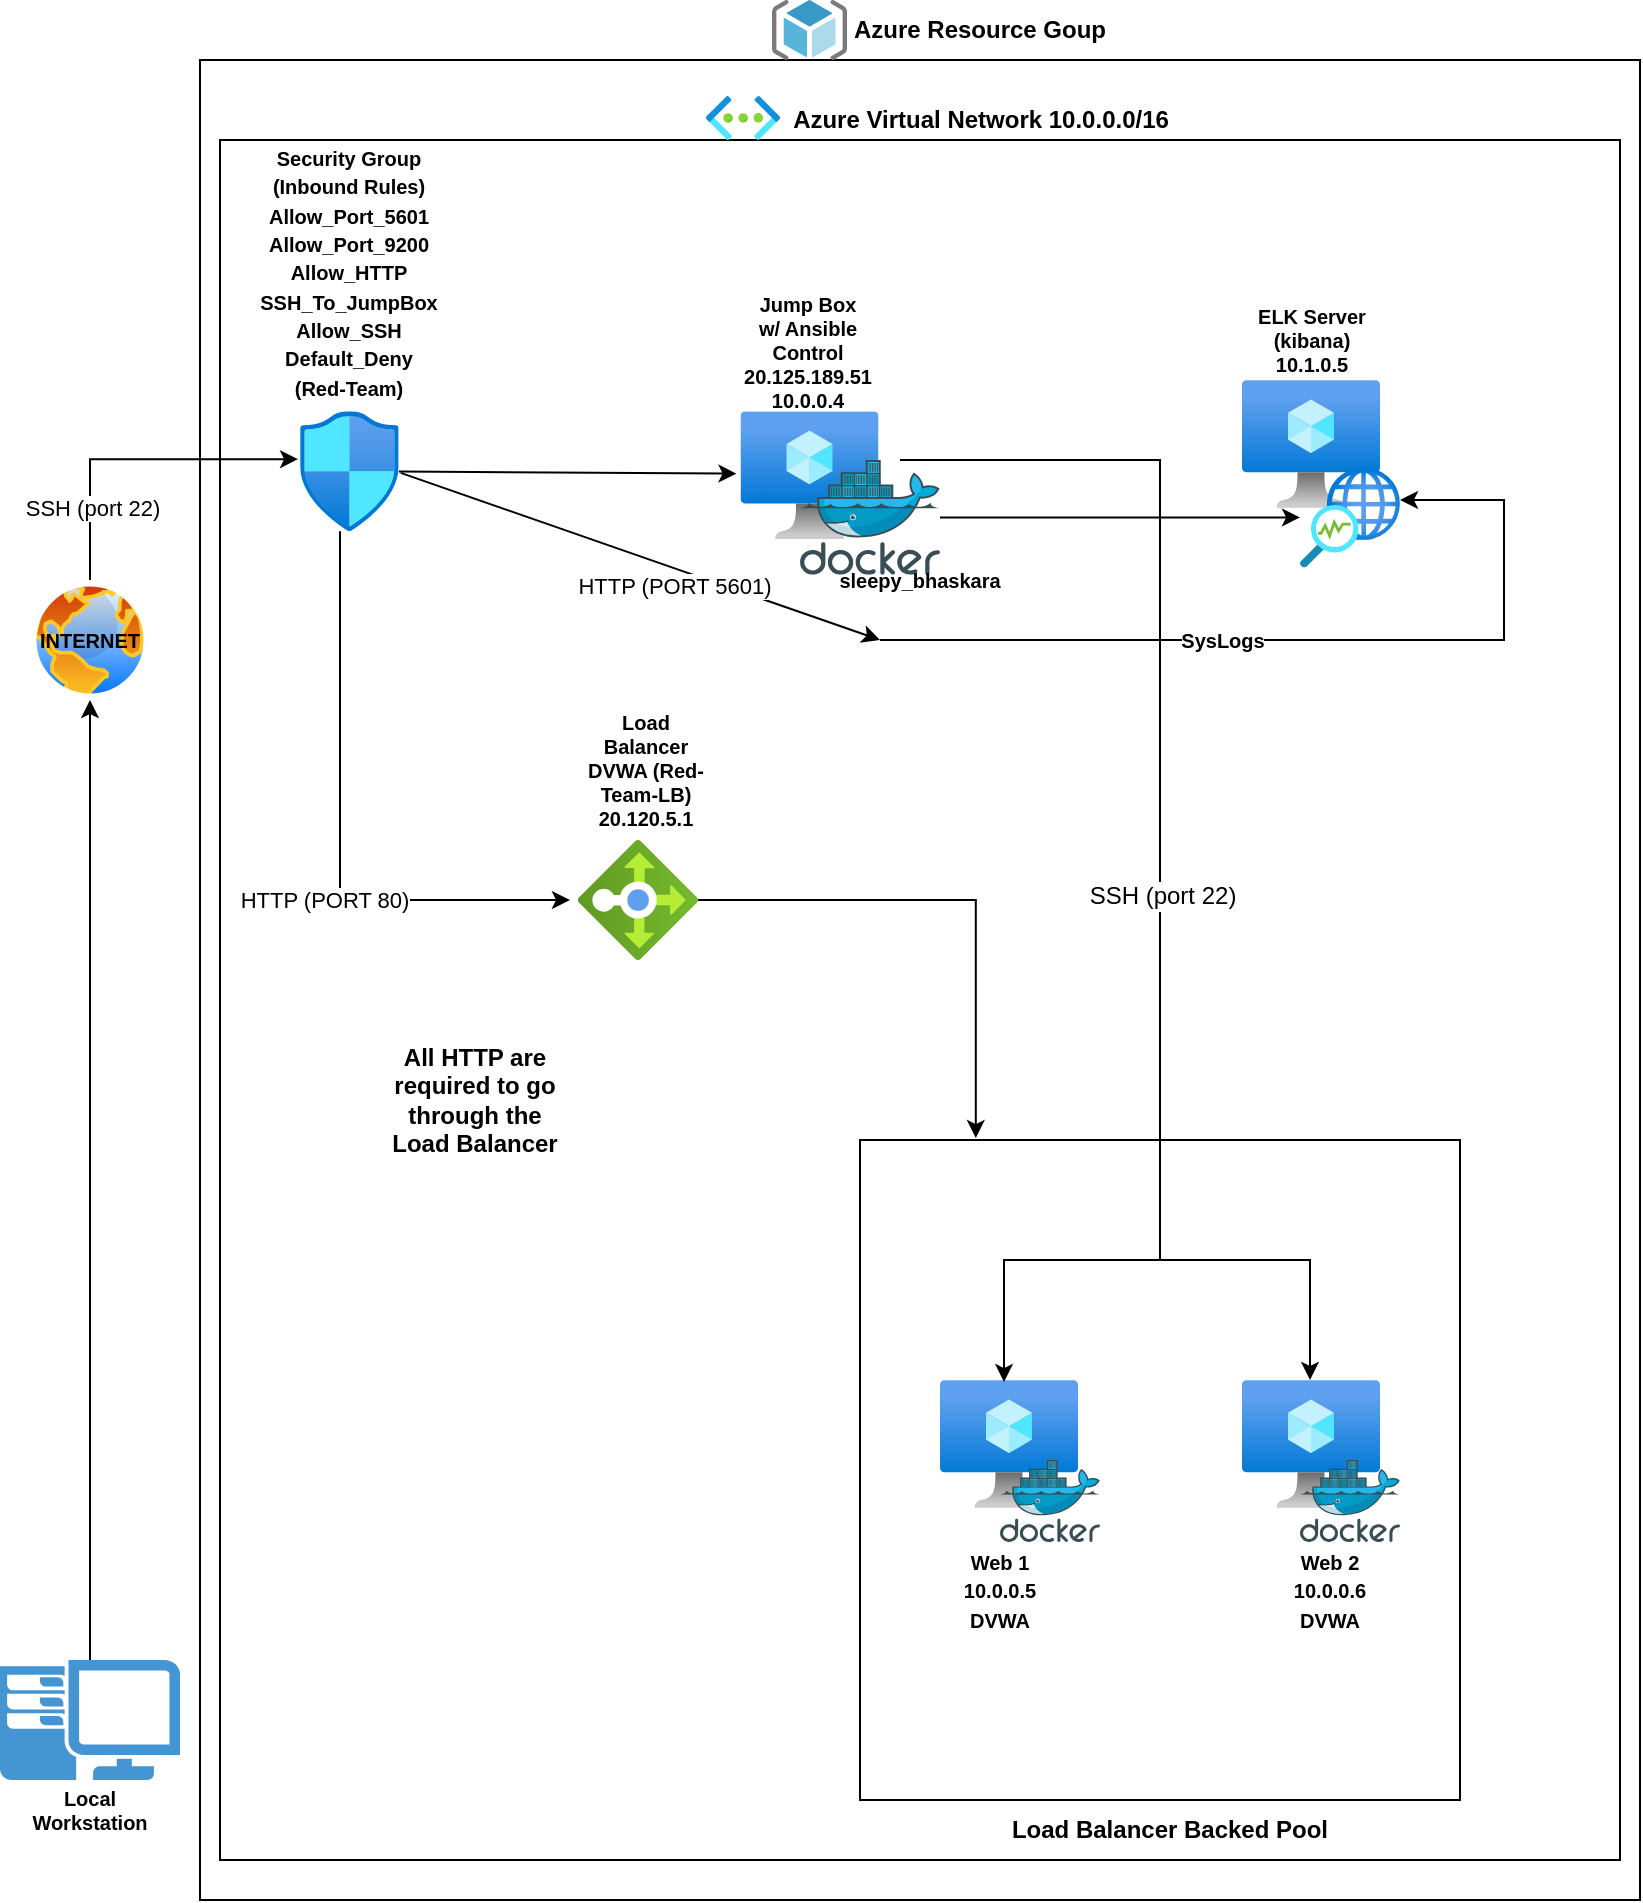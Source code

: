 <mxfile version="16.5.3" type="device"><diagram id="R121liOPbQK0zqH_Dw2y" name="Page-1"><mxGraphModel dx="1019" dy="555" grid="1" gridSize="10" guides="1" tooltips="1" connect="1" arrows="1" fold="1" page="1" pageScale="1" pageWidth="850" pageHeight="1100" math="0" shadow="0"><root><mxCell id="0"/><mxCell id="1" parent="0"/><mxCell id="oTEIZmduhuRrwZLJ8c1g-46" value="" style="whiteSpace=wrap;html=1;fontSize=10;shadow=0;" parent="1" vertex="1"><mxGeometry x="120" y="30" width="720" height="920" as="geometry"/></mxCell><mxCell id="oTEIZmduhuRrwZLJ8c1g-54" value="" style="whiteSpace=wrap;html=1;shadow=0;fontSize=12;" parent="1" vertex="1"><mxGeometry x="373" y="380" width="167" height="120" as="geometry"/></mxCell><mxCell id="oTEIZmduhuRrwZLJ8c1g-49" value="" style="whiteSpace=wrap;html=1;shadow=0;fontSize=10;" parent="1" vertex="1"><mxGeometry x="130" y="70" width="700" height="860" as="geometry"/></mxCell><mxCell id="oTEIZmduhuRrwZLJ8c1g-20" style="rounded=0;orthogonalLoop=1;jettySize=auto;html=1;exitX=1.019;exitY=0.514;exitDx=0;exitDy=0;exitPerimeter=0;" parent="1" source="oTEIZmduhuRrwZLJ8c1g-4" edge="1"><mxGeometry relative="1" as="geometry"><mxPoint x="460" y="320" as="targetPoint"/></mxGeometry></mxCell><mxCell id="oTEIZmduhuRrwZLJ8c1g-21" value="HTTP (PORT 5601)" style="edgeLabel;html=1;align=center;verticalAlign=middle;resizable=0;points=[];" parent="oTEIZmduhuRrwZLJ8c1g-20" vertex="1" connectable="0"><mxGeometry x="0.352" relative="1" as="geometry"><mxPoint x="-26" as="offset"/></mxGeometry></mxCell><mxCell id="oTEIZmduhuRrwZLJ8c1g-23" style="edgeStyle=orthogonalEdgeStyle;rounded=0;orthogonalLoop=1;jettySize=auto;html=1;exitX=0.5;exitY=0;exitDx=0;exitDy=0;entryX=-0.02;entryY=0.4;entryDx=0;entryDy=0;entryPerimeter=0;" parent="1" source="oTEIZmduhuRrwZLJ8c1g-2" target="oTEIZmduhuRrwZLJ8c1g-4" edge="1"><mxGeometry relative="1" as="geometry"/></mxCell><mxCell id="oTEIZmduhuRrwZLJ8c1g-2" value="" style="aspect=fixed;perimeter=ellipsePerimeter;html=1;align=center;shadow=0;dashed=0;spacingTop=3;image;image=img/lib/active_directory/internet_globe.svg;" parent="1" vertex="1"><mxGeometry x="35" y="290" width="60" height="60" as="geometry"/></mxCell><mxCell id="oTEIZmduhuRrwZLJ8c1g-18" value="" style="edgeStyle=none;rounded=0;orthogonalLoop=1;jettySize=auto;html=1;entryX=0.5;entryY=1;entryDx=0;entryDy=0;" parent="1" source="oTEIZmduhuRrwZLJ8c1g-3" target="oTEIZmduhuRrwZLJ8c1g-2" edge="1"><mxGeometry relative="1" as="geometry"><mxPoint x="65" y="320" as="targetPoint"/></mxGeometry></mxCell><mxCell id="oTEIZmduhuRrwZLJ8c1g-19" value="SSH (port 22)" style="edgeLabel;html=1;align=center;verticalAlign=middle;resizable=0;points=[];" parent="oTEIZmduhuRrwZLJ8c1g-18" vertex="1" connectable="0"><mxGeometry x="0.575" y="-1" relative="1" as="geometry"><mxPoint y="-198" as="offset"/></mxGeometry></mxCell><mxCell id="oTEIZmduhuRrwZLJ8c1g-3" value="" style="pointerEvents=1;shadow=0;dashed=0;html=1;strokeColor=none;fillColor=#4495D1;labelPosition=center;verticalLabelPosition=bottom;verticalAlign=top;align=center;outlineConnect=0;shape=mxgraph.veeam.2d.workstation;" parent="1" vertex="1"><mxGeometry x="20" y="830" width="90" height="60" as="geometry"/></mxCell><mxCell id="oTEIZmduhuRrwZLJ8c1g-25" style="edgeStyle=none;rounded=0;orthogonalLoop=1;jettySize=auto;html=1;entryX=-0.029;entryY=0.488;entryDx=0;entryDy=0;entryPerimeter=0;" parent="1" source="oTEIZmduhuRrwZLJ8c1g-4" target="oTEIZmduhuRrwZLJ8c1g-27" edge="1"><mxGeometry relative="1" as="geometry"><mxPoint x="240" y="60" as="sourcePoint"/><mxPoint x="375.02" y="61" as="targetPoint"/><Array as="points"/></mxGeometry></mxCell><mxCell id="oTEIZmduhuRrwZLJ8c1g-4" value="" style="aspect=fixed;html=1;points=[];align=center;image;fontSize=12;image=img/lib/azure2/networking/Network_Security_Groups.svg;" parent="1" vertex="1"><mxGeometry x="170" y="205.6" width="49.41" height="60" as="geometry"/></mxCell><mxCell id="oTEIZmduhuRrwZLJ8c1g-44" style="edgeStyle=orthogonalEdgeStyle;rounded=0;orthogonalLoop=1;jettySize=auto;html=1;fontSize=10;" parent="1" target="oTEIZmduhuRrwZLJ8c1g-37" edge="1"><mxGeometry relative="1" as="geometry"><mxPoint x="460" y="320" as="sourcePoint"/><mxPoint x="740" y="204" as="targetPoint"/><Array as="points"><mxPoint x="772" y="320"/><mxPoint x="772" y="250"/></Array></mxGeometry></mxCell><mxCell id="oTEIZmduhuRrwZLJ8c1g-45" value="&lt;b&gt;SysLogs&lt;/b&gt;" style="edgeLabel;html=1;align=center;verticalAlign=middle;resizable=0;points=[];fontSize=10;" parent="oTEIZmduhuRrwZLJ8c1g-44" vertex="1" connectable="0"><mxGeometry x="0.19" y="1" relative="1" as="geometry"><mxPoint x="-87" y="1" as="offset"/></mxGeometry></mxCell><mxCell id="oTEIZmduhuRrwZLJ8c1g-10" value="" style="aspect=fixed;html=1;points=[];align=center;image;fontSize=12;image=img/lib/azure2/networking/Virtual_Networks.svg;" parent="1" vertex="1"><mxGeometry x="373" y="47.91" width="37" height="22.09" as="geometry"/></mxCell><mxCell id="oTEIZmduhuRrwZLJ8c1g-27" value="" style="aspect=fixed;html=1;points=[];align=center;image;fontSize=12;image=img/lib/azure2/compute/Virtual_Machine.svg;" parent="1" vertex="1"><mxGeometry x="390.25" y="205.6" width="69" height="64" as="geometry"/></mxCell><mxCell id="oTEIZmduhuRrwZLJ8c1g-30" value="Jump Box&lt;br&gt;w/ Ansible Control&lt;br&gt;20.125.189.51&lt;br&gt;10.0.0.4" style="text;html=1;strokeColor=none;fillColor=none;align=center;verticalAlign=middle;whiteSpace=wrap;rounded=0;fontSize=10;fontStyle=1" parent="1" vertex="1"><mxGeometry x="389.25" y="150" width="70" height="52" as="geometry"/></mxCell><mxCell id="oTEIZmduhuRrwZLJ8c1g-40" style="edgeStyle=none;rounded=0;orthogonalLoop=1;jettySize=auto;html=1;fontSize=12;" parent="1" source="oTEIZmduhuRrwZLJ8c1g-32" target="oTEIZmduhuRrwZLJ8c1g-37" edge="1"><mxGeometry relative="1" as="geometry"><mxPoint x="580" y="204" as="targetPoint"/></mxGeometry></mxCell><mxCell id="oTEIZmduhuRrwZLJ8c1g-32" value="" style="sketch=0;aspect=fixed;html=1;points=[];align=center;image;fontSize=12;image=img/lib/mscae/Docker.svg;" parent="1" vertex="1"><mxGeometry x="420" y="230" width="70" height="57.4" as="geometry"/></mxCell><mxCell id="oTEIZmduhuRrwZLJ8c1g-34" value="&lt;font size=&quot;1&quot;&gt;&lt;b&gt;sleepy_bhaskara&lt;/b&gt;&lt;/font&gt;" style="text;html=1;strokeColor=none;fillColor=none;align=center;verticalAlign=middle;whiteSpace=wrap;rounded=0;fontSize=10;" parent="1" vertex="1"><mxGeometry x="450" y="275" width="60" height="30" as="geometry"/></mxCell><mxCell id="oTEIZmduhuRrwZLJ8c1g-38" value="&lt;b style=&quot;font-size: 10px&quot;&gt;&lt;font style=&quot;font-size: 10px&quot;&gt;ELK Server (kibana)&lt;br&gt;10.1.0.5&lt;br&gt;&lt;/font&gt;&lt;/b&gt;" style="text;html=1;strokeColor=none;fillColor=none;align=center;verticalAlign=middle;whiteSpace=wrap;rounded=0;fontSize=10;" parent="1" vertex="1"><mxGeometry x="645.5" y="150" width="60" height="40" as="geometry"/></mxCell><mxCell id="oTEIZmduhuRrwZLJ8c1g-47" value="&lt;b&gt;&lt;font style=&quot;font-size: 12px&quot;&gt;Azure Resource Goup&lt;/font&gt;&lt;/b&gt;" style="text;html=1;strokeColor=none;fillColor=none;align=center;verticalAlign=middle;whiteSpace=wrap;rounded=0;fontSize=10;" parent="1" vertex="1"><mxGeometry x="410" width="200" height="30" as="geometry"/></mxCell><mxCell id="oTEIZmduhuRrwZLJ8c1g-58" value="" style="whiteSpace=wrap;html=1;shadow=0;fontSize=12;" parent="1" vertex="1"><mxGeometry x="450" y="570" width="300" height="330" as="geometry"/></mxCell><mxCell id="oTEIZmduhuRrwZLJ8c1g-48" value="&lt;b&gt;&lt;font style=&quot;font-size: 12px&quot;&gt;Azure Virtual Network 10.0.0.0/16&lt;/font&gt;&lt;/b&gt;" style="text;html=1;align=center;verticalAlign=middle;resizable=0;points=[];autosize=1;strokeColor=none;fillColor=none;fontSize=10;" parent="1" vertex="1"><mxGeometry x="410" y="50" width="200" height="20" as="geometry"/></mxCell><mxCell id="oTEIZmduhuRrwZLJ8c1g-50" value="" style="sketch=0;aspect=fixed;html=1;points=[];align=center;image;fontSize=12;image=img/lib/mscae/ResourceGroup.svg;shadow=0;" parent="1" vertex="1"><mxGeometry x="406" width="37.5" height="30" as="geometry"/></mxCell><mxCell id="oTEIZmduhuRrwZLJ8c1g-52" value="" style="aspect=fixed;html=1;points=[];align=center;image;fontSize=12;image=img/lib/azure2/compute/Virtual_Machine.svg;shadow=0;" parent="1" vertex="1"><mxGeometry x="641" y="690" width="69" height="64" as="geometry"/></mxCell><mxCell id="oTEIZmduhuRrwZLJ8c1g-51" value="" style="aspect=fixed;html=1;points=[];align=center;image;fontSize=12;image=img/lib/azure2/compute/Virtual_Machine.svg;shadow=0;" parent="1" vertex="1"><mxGeometry x="490" y="690" width="69" height="64" as="geometry"/></mxCell><mxCell id="oTEIZmduhuRrwZLJ8c1g-70" style="edgeStyle=orthogonalEdgeStyle;rounded=0;orthogonalLoop=1;jettySize=auto;html=1;entryX=0.193;entryY=-0.003;entryDx=0;entryDy=0;fontSize=12;entryPerimeter=0;" parent="1" source="oTEIZmduhuRrwZLJ8c1g-8" target="oTEIZmduhuRrwZLJ8c1g-58" edge="1"><mxGeometry relative="1" as="geometry"><mxPoint x="460.01" y="450" as="targetPoint"/></mxGeometry></mxCell><mxCell id="oTEIZmduhuRrwZLJ8c1g-8" value="" style="aspect=fixed;html=1;points=[];align=center;image;fontSize=12;image=img/lib/azure2/networking/Load_Balancers.svg;direction=south;" parent="1" vertex="1"><mxGeometry x="309" y="420" width="60" height="60" as="geometry"/></mxCell><mxCell id="oTEIZmduhuRrwZLJ8c1g-53" style="edgeStyle=orthogonalEdgeStyle;rounded=0;orthogonalLoop=1;jettySize=auto;html=1;entryX=0.464;entryY=0.016;entryDx=0;entryDy=0;entryPerimeter=0;fontSize=12;" parent="1" source="oTEIZmduhuRrwZLJ8c1g-32" target="oTEIZmduhuRrwZLJ8c1g-51" edge="1"><mxGeometry relative="1" as="geometry"><Array as="points"><mxPoint x="600" y="230"/><mxPoint x="600" y="630"/><mxPoint x="522" y="630"/></Array></mxGeometry></mxCell><mxCell id="oTEIZmduhuRrwZLJ8c1g-63" style="edgeStyle=orthogonalEdgeStyle;rounded=0;orthogonalLoop=1;jettySize=auto;html=1;fontSize=12;" parent="1" target="oTEIZmduhuRrwZLJ8c1g-52" edge="1"><mxGeometry relative="1" as="geometry"><mxPoint x="470" y="230" as="sourcePoint"/><mxPoint x="487.516" y="631.024" as="targetPoint"/><Array as="points"><mxPoint x="600" y="230"/><mxPoint x="600" y="630"/><mxPoint x="675" y="630"/></Array></mxGeometry></mxCell><mxCell id="oTEIZmduhuRrwZLJ8c1g-69" value="&lt;font style=&quot;font-size: 12px&quot;&gt;SSH (port 22)&lt;/font&gt;" style="edgeLabel;html=1;align=center;verticalAlign=middle;resizable=0;points=[];fontSize=10;" parent="oTEIZmduhuRrwZLJ8c1g-63" vertex="1" connectable="0"><mxGeometry x="0.045" y="1" relative="1" as="geometry"><mxPoint as="offset"/></mxGeometry></mxCell><mxCell id="oTEIZmduhuRrwZLJ8c1g-65" value="" style="aspect=fixed;html=1;points=[];align=center;image;fontSize=12;image=img/lib/azure2/compute/Virtual_Machine.svg;shadow=0;" parent="1" vertex="1"><mxGeometry x="641" y="190" width="69" height="64" as="geometry"/></mxCell><mxCell id="oTEIZmduhuRrwZLJ8c1g-64" value="&lt;font style=&quot;font-size: 10px&quot;&gt;&lt;b&gt;Security Group&lt;br&gt;(Inbound Rules)&lt;br&gt;Allow_Port_5601&lt;br&gt;Allow_Port_9200&lt;br&gt;Allow_HTTP&lt;br&gt;SSH_To_JumpBox&lt;br&gt;Allow_SSH&lt;br&gt;Default_Deny&lt;br&gt;(Red-Team)&lt;/b&gt;&lt;br&gt;&lt;/font&gt;" style="text;html=1;strokeColor=none;fillColor=none;align=center;verticalAlign=middle;whiteSpace=wrap;rounded=0;shadow=0;fontSize=12;" parent="1" vertex="1"><mxGeometry x="154.41" y="65.6" width="80.59" height="140" as="geometry"/></mxCell><mxCell id="oTEIZmduhuRrwZLJ8c1g-37" value="" style="aspect=fixed;html=1;points=[];align=center;image;fontSize=12;image=img/lib/azure2/networking/Network_Watcher.svg;" parent="1" vertex="1"><mxGeometry x="670" y="233.7" width="50" height="50" as="geometry"/></mxCell><mxCell id="oTEIZmduhuRrwZLJ8c1g-66" style="rounded=0;orthogonalLoop=1;jettySize=auto;html=1;entryX=0.5;entryY=1.067;entryDx=0;entryDy=0;entryPerimeter=0;edgeStyle=orthogonalEdgeStyle;" parent="1" target="oTEIZmduhuRrwZLJ8c1g-8" edge="1" source="oTEIZmduhuRrwZLJ8c1g-4"><mxGeometry relative="1" as="geometry"><mxPoint x="105" y="320" as="sourcePoint"/><mxPoint x="300" y="330" as="targetPoint"/><Array as="points"><mxPoint x="190" y="450"/></Array></mxGeometry></mxCell><mxCell id="oTEIZmduhuRrwZLJ8c1g-67" value="HTTP (PORT 80)" style="edgeLabel;html=1;align=center;verticalAlign=middle;resizable=0;points=[];" parent="oTEIZmduhuRrwZLJ8c1g-66" vertex="1" connectable="0"><mxGeometry x="0.352" relative="1" as="geometry"><mxPoint x="-26" as="offset"/></mxGeometry></mxCell><mxCell id="oTEIZmduhuRrwZLJ8c1g-68" value="&lt;b&gt;Load Balancer&lt;br&gt;DVWA (Red-Team-LB)&lt;br&gt;20.120.5.1&lt;/b&gt;" style="text;html=1;strokeColor=none;fillColor=none;align=center;verticalAlign=middle;whiteSpace=wrap;rounded=0;shadow=0;fontSize=10;" parent="1" vertex="1"><mxGeometry x="313" y="370" width="60" height="30" as="geometry"/></mxCell><mxCell id="oTEIZmduhuRrwZLJ8c1g-71" value="&lt;b&gt;Load Balancer Backed Pool&lt;/b&gt;" style="text;html=1;strokeColor=none;fillColor=none;align=center;verticalAlign=middle;whiteSpace=wrap;rounded=0;shadow=0;fontSize=12;" parent="1" vertex="1"><mxGeometry x="514.5" y="900" width="180" height="30" as="geometry"/></mxCell><mxCell id="oTEIZmduhuRrwZLJ8c1g-72" value="&lt;b style=&quot;font-size: 10px&quot;&gt;Web 1&lt;br&gt;10.0.0.5&lt;br&gt;DVWA&lt;/b&gt;" style="text;html=1;strokeColor=none;fillColor=none;align=center;verticalAlign=middle;whiteSpace=wrap;rounded=0;shadow=0;fontSize=12;" parent="1" vertex="1"><mxGeometry x="490" y="780" width="60" height="30" as="geometry"/></mxCell><mxCell id="oTEIZmduhuRrwZLJ8c1g-73" value="&lt;b style=&quot;font-size: 10px&quot;&gt;Web 2&lt;br&gt;10.0.0.6&lt;br&gt;DVWA&lt;/b&gt;" style="text;html=1;strokeColor=none;fillColor=none;align=center;verticalAlign=middle;whiteSpace=wrap;rounded=0;shadow=0;fontSize=12;" parent="1" vertex="1"><mxGeometry x="655" y="780" width="60" height="30" as="geometry"/></mxCell><mxCell id="oTEIZmduhuRrwZLJ8c1g-74" value="" style="sketch=0;aspect=fixed;html=1;points=[];align=center;image;fontSize=12;image=img/lib/mscae/Docker.svg;shadow=0;" parent="1" vertex="1"><mxGeometry x="520" y="730" width="50" height="41" as="geometry"/></mxCell><mxCell id="oTEIZmduhuRrwZLJ8c1g-75" value="" style="sketch=0;aspect=fixed;html=1;points=[];align=center;image;fontSize=12;image=img/lib/mscae/Docker.svg;shadow=0;" parent="1" vertex="1"><mxGeometry x="670" y="730" width="50" height="41" as="geometry"/></mxCell><mxCell id="oTEIZmduhuRrwZLJ8c1g-79" value="&lt;b&gt;Local Workstation&lt;/b&gt;" style="text;html=1;strokeColor=none;fillColor=none;align=center;verticalAlign=middle;whiteSpace=wrap;rounded=0;shadow=0;fontSize=10;" parent="1" vertex="1"><mxGeometry x="35" y="890" width="60" height="30" as="geometry"/></mxCell><mxCell id="oTEIZmduhuRrwZLJ8c1g-80" value="&lt;b&gt;INTERNET&lt;/b&gt;" style="text;html=1;strokeColor=none;fillColor=none;align=center;verticalAlign=middle;whiteSpace=wrap;rounded=0;shadow=0;fontSize=10;" parent="1" vertex="1"><mxGeometry x="35" y="305" width="60" height="30" as="geometry"/></mxCell><mxCell id="Tz8y3e3EY9pL-fF7F5mN-2" value="&lt;b&gt;All HTTP are required to go through the Load Balancer&lt;/b&gt;" style="text;html=1;strokeColor=none;fillColor=none;align=center;verticalAlign=middle;whiteSpace=wrap;rounded=0;" vertex="1" parent="1"><mxGeometry x="210" y="500" width="95" height="100" as="geometry"/></mxCell></root></mxGraphModel></diagram></mxfile>